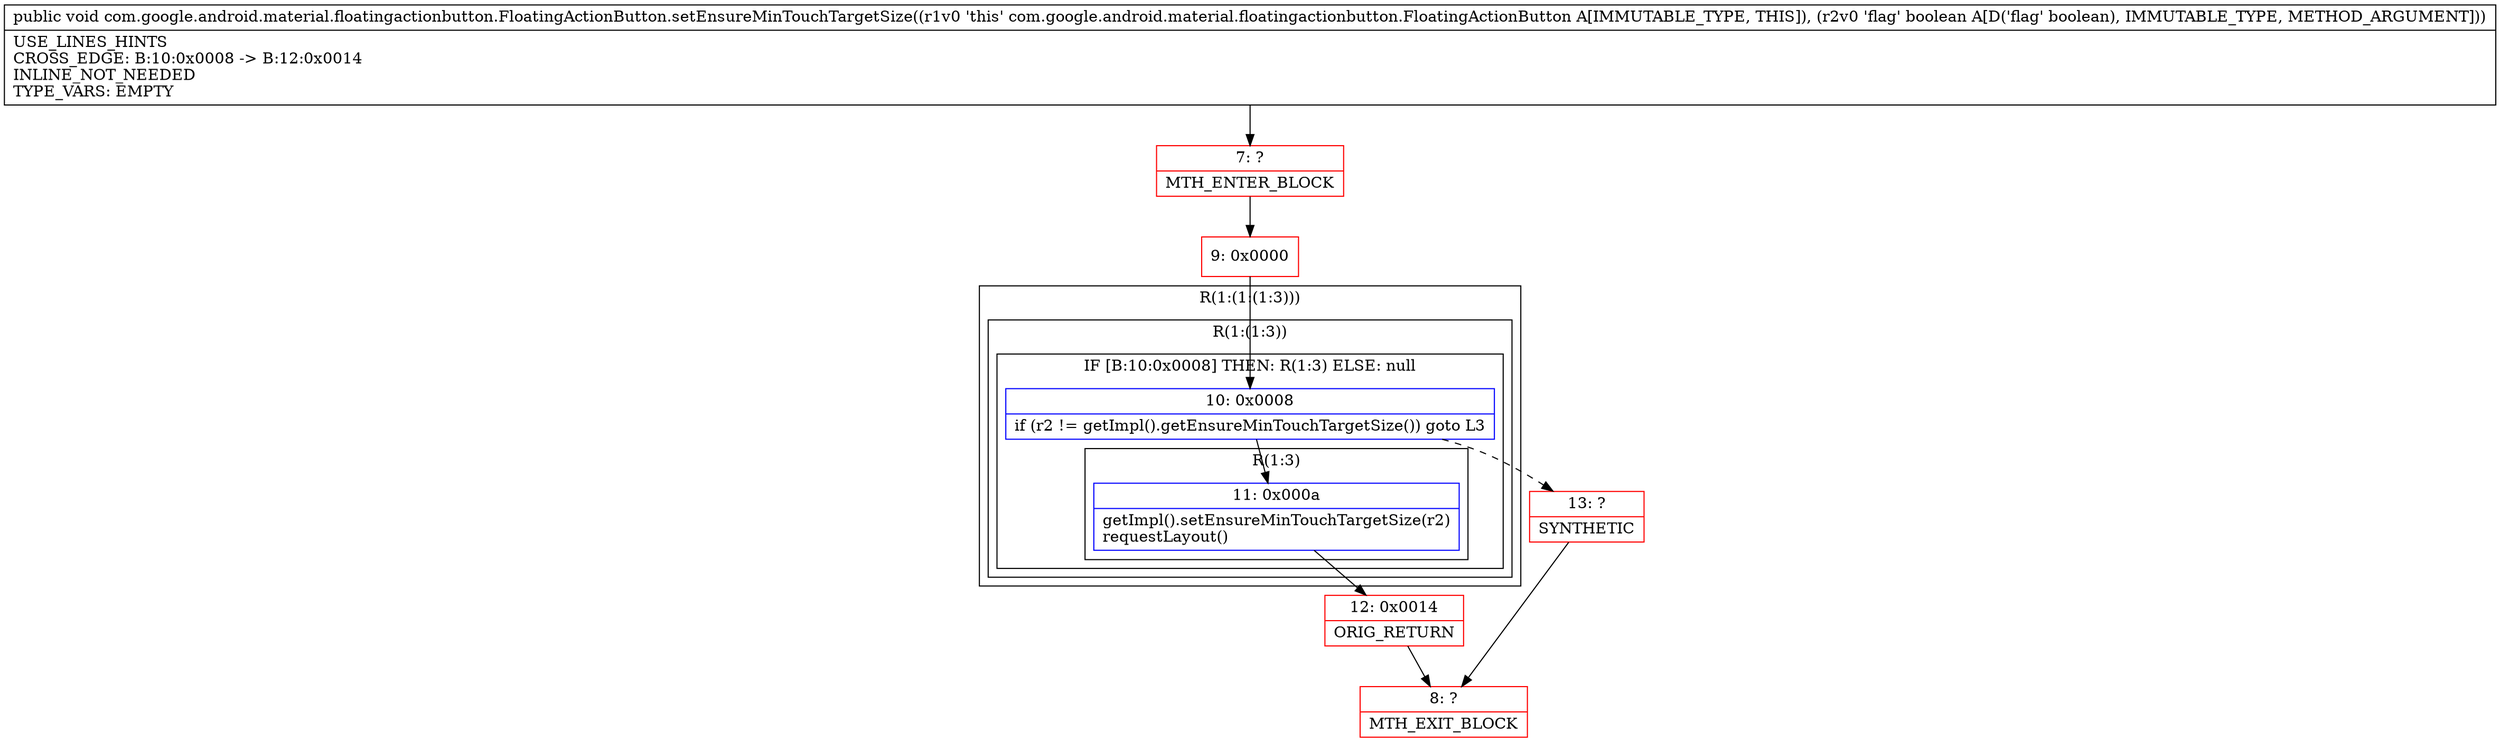 digraph "CFG forcom.google.android.material.floatingactionbutton.FloatingActionButton.setEnsureMinTouchTargetSize(Z)V" {
subgraph cluster_Region_1822242216 {
label = "R(1:(1:(1:3)))";
node [shape=record,color=blue];
subgraph cluster_Region_153653480 {
label = "R(1:(1:3))";
node [shape=record,color=blue];
subgraph cluster_IfRegion_1875159358 {
label = "IF [B:10:0x0008] THEN: R(1:3) ELSE: null";
node [shape=record,color=blue];
Node_10 [shape=record,label="{10\:\ 0x0008|if (r2 != getImpl().getEnsureMinTouchTargetSize()) goto L3\l}"];
subgraph cluster_Region_60254221 {
label = "R(1:3)";
node [shape=record,color=blue];
Node_11 [shape=record,label="{11\:\ 0x000a|getImpl().setEnsureMinTouchTargetSize(r2)\lrequestLayout()\l}"];
}
}
}
}
Node_7 [shape=record,color=red,label="{7\:\ ?|MTH_ENTER_BLOCK\l}"];
Node_9 [shape=record,color=red,label="{9\:\ 0x0000}"];
Node_12 [shape=record,color=red,label="{12\:\ 0x0014|ORIG_RETURN\l}"];
Node_8 [shape=record,color=red,label="{8\:\ ?|MTH_EXIT_BLOCK\l}"];
Node_13 [shape=record,color=red,label="{13\:\ ?|SYNTHETIC\l}"];
MethodNode[shape=record,label="{public void com.google.android.material.floatingactionbutton.FloatingActionButton.setEnsureMinTouchTargetSize((r1v0 'this' com.google.android.material.floatingactionbutton.FloatingActionButton A[IMMUTABLE_TYPE, THIS]), (r2v0 'flag' boolean A[D('flag' boolean), IMMUTABLE_TYPE, METHOD_ARGUMENT]))  | USE_LINES_HINTS\lCROSS_EDGE: B:10:0x0008 \-\> B:12:0x0014\lINLINE_NOT_NEEDED\lTYPE_VARS: EMPTY\l}"];
MethodNode -> Node_7;Node_10 -> Node_11;
Node_10 -> Node_13[style=dashed];
Node_11 -> Node_12;
Node_7 -> Node_9;
Node_9 -> Node_10;
Node_12 -> Node_8;
Node_13 -> Node_8;
}

